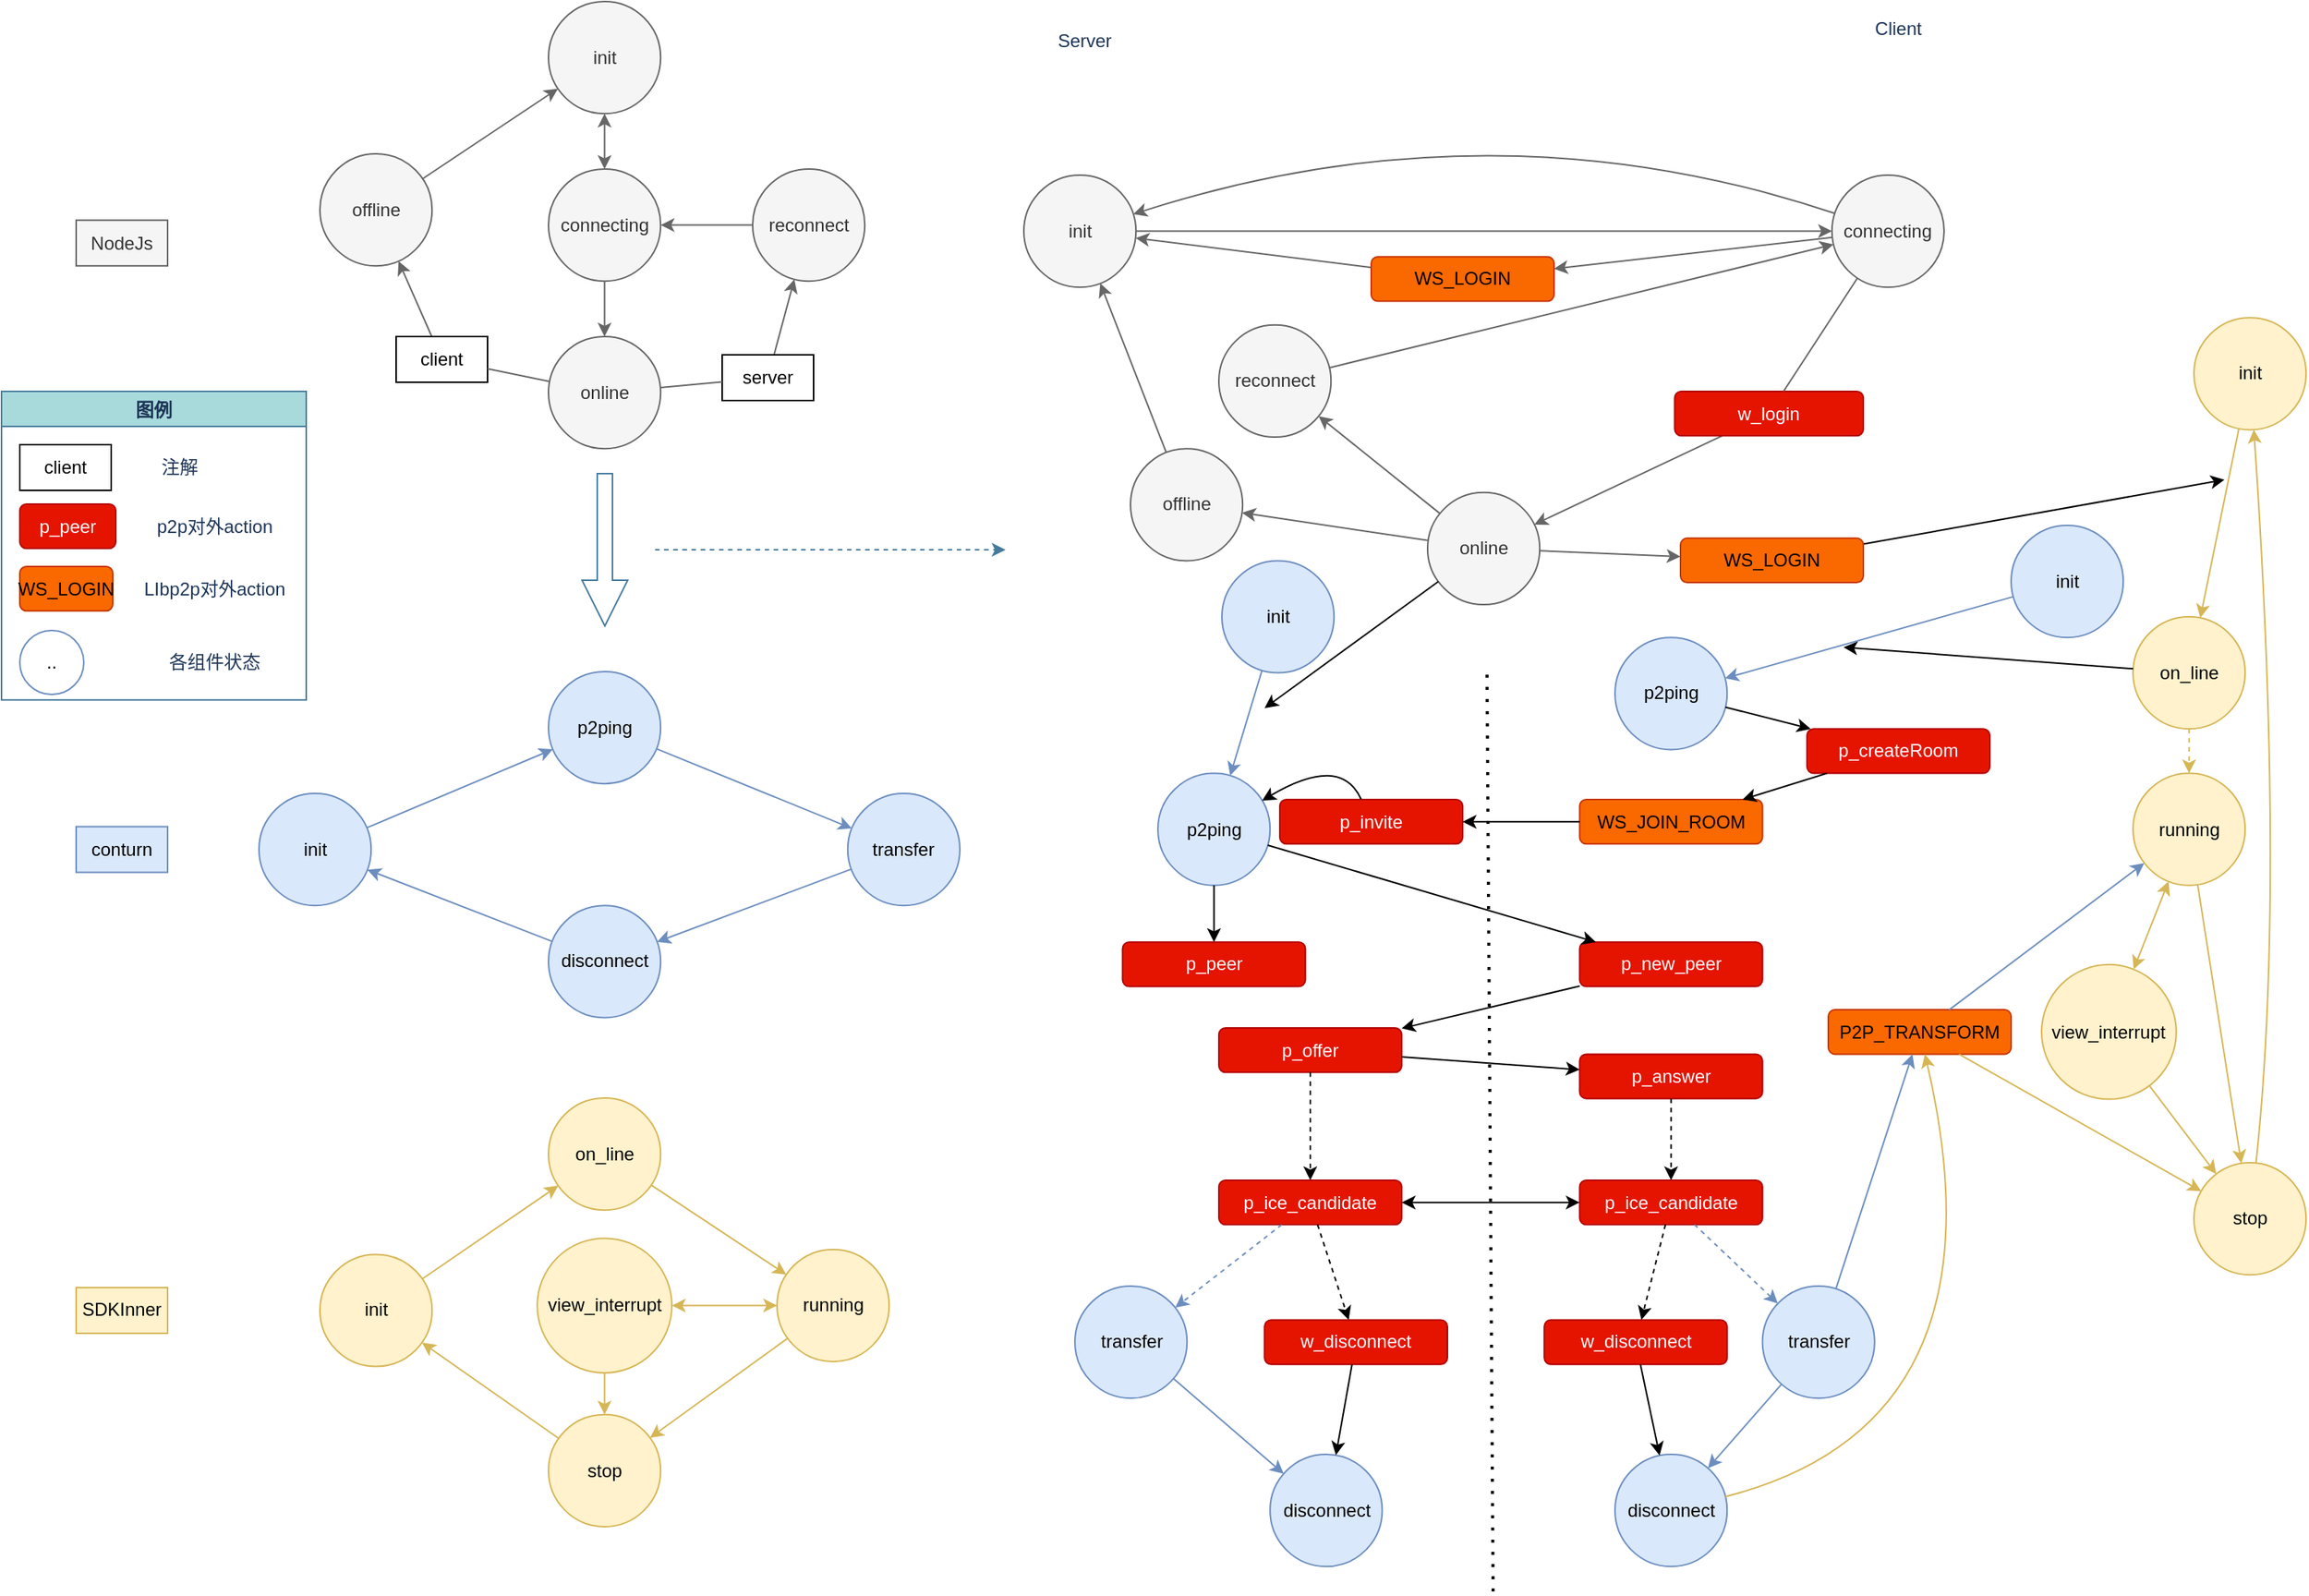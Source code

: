 <mxfile version="15.6.1" type="github">
  <diagram id="WvI7xj2JxLElWfbSfk-D" name="第 1 页">
    <mxGraphModel dx="1231" dy="1144" grid="0" gridSize="10" guides="1" tooltips="1" connect="1" arrows="1" fold="1" page="0" pageScale="1" pageWidth="850" pageHeight="1100" background="#FFFFFF" math="1" shadow="0">
      <root>
        <mxCell id="0" />
        <mxCell id="1" parent="0" />
        <mxCell id="RrEIbxPZKFdUbsYzOAZt-2" value="init" style="ellipse;whiteSpace=wrap;html=1;aspect=fixed;fillColor=#dae8fc;strokeColor=#6c8ebf;" vertex="1" parent="1">
          <mxGeometry x="170" y="170" width="73.6" height="73.6" as="geometry" />
        </mxCell>
        <mxCell id="RrEIbxPZKFdUbsYzOAZt-3" value="p2ping" style="ellipse;whiteSpace=wrap;html=1;aspect=fixed;fillColor=#dae8fc;strokeColor=#6c8ebf;" vertex="1" parent="1">
          <mxGeometry x="360.0" y="90" width="73.6" height="73.6" as="geometry" />
        </mxCell>
        <mxCell id="RrEIbxPZKFdUbsYzOAZt-4" value="transfer" style="ellipse;whiteSpace=wrap;html=1;aspect=fixed;fillColor=#dae8fc;strokeColor=#6c8ebf;" vertex="1" parent="1">
          <mxGeometry x="556.4" y="170" width="73.6" height="73.6" as="geometry" />
        </mxCell>
        <mxCell id="RrEIbxPZKFdUbsYzOAZt-5" value="disconnect" style="ellipse;whiteSpace=wrap;html=1;aspect=fixed;fillColor=#dae8fc;strokeColor=#6c8ebf;" vertex="1" parent="1">
          <mxGeometry x="360" y="243.6" width="73.6" height="73.6" as="geometry" />
        </mxCell>
        <mxCell id="RrEIbxPZKFdUbsYzOAZt-15" value="" style="curved=1;endArrow=classic;html=1;rounded=0;strokeColor=#6c8ebf;fontColor=#1D3557;labelBackgroundColor=#F1FAEE;fillColor=#dae8fc;" edge="1" parent="1" source="RrEIbxPZKFdUbsYzOAZt-3" target="RrEIbxPZKFdUbsYzOAZt-4">
          <mxGeometry width="50" height="50" relative="1" as="geometry">
            <mxPoint x="453.2" y="346.8" as="sourcePoint" />
            <mxPoint x="603.2" y="253.6" as="targetPoint" />
            <Array as="points" />
          </mxGeometry>
        </mxCell>
        <mxCell id="RrEIbxPZKFdUbsYzOAZt-16" value="" style="curved=1;endArrow=classic;html=1;rounded=0;strokeColor=#6c8ebf;fontColor=#1D3557;labelBackgroundColor=#F1FAEE;fillColor=#dae8fc;" edge="1" parent="1" source="RrEIbxPZKFdUbsYzOAZt-2" target="RrEIbxPZKFdUbsYzOAZt-3">
          <mxGeometry width="50" height="50" relative="1" as="geometry">
            <mxPoint x="463.2" y="356.8" as="sourcePoint" />
            <mxPoint x="613.2" y="263.6" as="targetPoint" />
            <Array as="points" />
          </mxGeometry>
        </mxCell>
        <mxCell id="RrEIbxPZKFdUbsYzOAZt-17" value="" style="curved=1;endArrow=classic;html=1;rounded=0;strokeColor=#6c8ebf;fontColor=#1D3557;labelBackgroundColor=#F1FAEE;fillColor=#dae8fc;" edge="1" parent="1" source="RrEIbxPZKFdUbsYzOAZt-5" target="RrEIbxPZKFdUbsYzOAZt-2">
          <mxGeometry width="50" height="50" relative="1" as="geometry">
            <mxPoint x="473.2" y="366.8" as="sourcePoint" />
            <mxPoint x="623.2" y="273.6" as="targetPoint" />
            <Array as="points" />
          </mxGeometry>
        </mxCell>
        <mxCell id="RrEIbxPZKFdUbsYzOAZt-18" value="" style="curved=1;endArrow=classic;html=1;rounded=0;strokeColor=#6c8ebf;fontColor=#1D3557;labelBackgroundColor=#F1FAEE;fillColor=#dae8fc;" edge="1" parent="1" source="RrEIbxPZKFdUbsYzOAZt-4" target="RrEIbxPZKFdUbsYzOAZt-5">
          <mxGeometry width="50" height="50" relative="1" as="geometry">
            <mxPoint x="483.2" y="376.8" as="sourcePoint" />
            <mxPoint x="633.2" y="283.6" as="targetPoint" />
            <Array as="points" />
          </mxGeometry>
        </mxCell>
        <mxCell id="RrEIbxPZKFdUbsYzOAZt-19" value="conturn" style="text;html=1;strokeColor=#6c8ebf;fillColor=#dae8fc;align=center;verticalAlign=middle;whiteSpace=wrap;rounded=0;" vertex="1" parent="1">
          <mxGeometry x="50" y="191.8" width="60" height="30" as="geometry" />
        </mxCell>
        <mxCell id="RrEIbxPZKFdUbsYzOAZt-20" value="init" style="ellipse;whiteSpace=wrap;html=1;aspect=fixed;fillColor=#f5f5f5;strokeColor=#666666;fontColor=#333333;" vertex="1" parent="1">
          <mxGeometry x="360" y="-350" width="73.6" height="73.6" as="geometry" />
        </mxCell>
        <mxCell id="RrEIbxPZKFdUbsYzOAZt-21" value="connecting" style="ellipse;whiteSpace=wrap;html=1;aspect=fixed;fillColor=#f5f5f5;strokeColor=#666666;fontColor=#333333;" vertex="1" parent="1">
          <mxGeometry x="360.0" y="-240.0" width="73.6" height="73.6" as="geometry" />
        </mxCell>
        <mxCell id="RrEIbxPZKFdUbsYzOAZt-22" value="online" style="ellipse;whiteSpace=wrap;html=1;aspect=fixed;fillColor=#f5f5f5;strokeColor=#666666;fontColor=#333333;" vertex="1" parent="1">
          <mxGeometry x="360" y="-130" width="73.6" height="73.6" as="geometry" />
        </mxCell>
        <mxCell id="RrEIbxPZKFdUbsYzOAZt-23" value="offline" style="ellipse;whiteSpace=wrap;html=1;aspect=fixed;fillColor=#f5f5f5;strokeColor=#666666;fontColor=#333333;" vertex="1" parent="1">
          <mxGeometry x="210" y="-250.0" width="73.6" height="73.6" as="geometry" />
        </mxCell>
        <mxCell id="RrEIbxPZKFdUbsYzOAZt-24" value="" style="curved=1;endArrow=classic;html=1;rounded=0;strokeColor=#666666;fontColor=#1D3557;labelBackgroundColor=#F1FAEE;fillColor=#f5f5f5;" edge="1" parent="1" source="RrEIbxPZKFdUbsYzOAZt-21" target="RrEIbxPZKFdUbsYzOAZt-22">
          <mxGeometry width="50" height="50" relative="1" as="geometry">
            <mxPoint x="443.2" y="-13.2" as="sourcePoint" />
            <mxPoint x="593.2" y="-106.4" as="targetPoint" />
            <Array as="points" />
          </mxGeometry>
        </mxCell>
        <mxCell id="RrEIbxPZKFdUbsYzOAZt-25" value="" style="curved=1;endArrow=classic;html=1;rounded=0;strokeColor=#666666;fontColor=#1D3557;labelBackgroundColor=#F1FAEE;fillColor=#f5f5f5;startArrow=classic;startFill=1;" edge="1" parent="1" source="RrEIbxPZKFdUbsYzOAZt-20" target="RrEIbxPZKFdUbsYzOAZt-21">
          <mxGeometry width="50" height="50" relative="1" as="geometry">
            <mxPoint x="453.2" y="-3.2" as="sourcePoint" />
            <mxPoint x="603.2" y="-96.4" as="targetPoint" />
            <Array as="points" />
          </mxGeometry>
        </mxCell>
        <mxCell id="RrEIbxPZKFdUbsYzOAZt-26" value="" style="curved=1;endArrow=classic;html=1;rounded=0;strokeColor=#666666;fontColor=#1D3557;labelBackgroundColor=#F1FAEE;fillColor=#f5f5f5;" edge="1" parent="1" source="RrEIbxPZKFdUbsYzOAZt-23" target="RrEIbxPZKFdUbsYzOAZt-20">
          <mxGeometry width="50" height="50" relative="1" as="geometry">
            <mxPoint x="463.2" y="6.8" as="sourcePoint" />
            <mxPoint x="613.2" y="-86.4" as="targetPoint" />
            <Array as="points" />
          </mxGeometry>
        </mxCell>
        <mxCell id="RrEIbxPZKFdUbsYzOAZt-27" value="" style="curved=1;endArrow=classic;html=1;rounded=0;startArrow=none;strokeColor=#666666;fontColor=#1D3557;labelBackgroundColor=#F1FAEE;fillColor=#f5f5f5;" edge="1" parent="1" source="RrEIbxPZKFdUbsYzOAZt-38" target="RrEIbxPZKFdUbsYzOAZt-23">
          <mxGeometry width="50" height="50" relative="1" as="geometry">
            <mxPoint x="473.2" y="16.8" as="sourcePoint" />
            <mxPoint x="623.2" y="-76.4" as="targetPoint" />
            <Array as="points" />
          </mxGeometry>
        </mxCell>
        <mxCell id="RrEIbxPZKFdUbsYzOAZt-28" value="NodeJs" style="text;html=1;strokeColor=#666666;fillColor=#f5f5f5;align=center;verticalAlign=middle;whiteSpace=wrap;rounded=0;fontColor=#333333;" vertex="1" parent="1">
          <mxGeometry x="50" y="-206.4" width="60" height="30" as="geometry" />
        </mxCell>
        <mxCell id="RrEIbxPZKFdUbsYzOAZt-30" value="reconnect" style="ellipse;whiteSpace=wrap;html=1;aspect=fixed;fillColor=#f5f5f5;strokeColor=#666666;fontColor=#333333;" vertex="1" parent="1">
          <mxGeometry x="494.0" y="-240" width="73.6" height="73.6" as="geometry" />
        </mxCell>
        <mxCell id="RrEIbxPZKFdUbsYzOAZt-31" value="" style="curved=1;endArrow=classic;html=1;rounded=0;startArrow=none;strokeColor=#666666;fontColor=#1D3557;labelBackgroundColor=#F1FAEE;fillColor=#f5f5f5;" edge="1" parent="1" target="RrEIbxPZKFdUbsYzOAZt-30" source="RrEIbxPZKFdUbsYzOAZt-36">
          <mxGeometry width="50" height="50" relative="1" as="geometry">
            <mxPoint x="540.002" y="-352.797" as="sourcePoint" />
            <mxPoint x="702.95" y="-240.43" as="targetPoint" />
            <Array as="points" />
          </mxGeometry>
        </mxCell>
        <mxCell id="RrEIbxPZKFdUbsYzOAZt-32" value="" style="curved=1;endArrow=classic;html=1;rounded=0;strokeColor=#666666;fontColor=#1D3557;labelBackgroundColor=#F1FAEE;fillColor=#f5f5f5;" edge="1" parent="1" source="RrEIbxPZKFdUbsYzOAZt-30" target="RrEIbxPZKFdUbsYzOAZt-21">
          <mxGeometry width="50" height="50" relative="1" as="geometry">
            <mxPoint x="582.95" y="-117.23" as="sourcePoint" />
            <mxPoint x="540.407" y="-227.072" as="targetPoint" />
            <Array as="points" />
          </mxGeometry>
        </mxCell>
        <mxCell id="RrEIbxPZKFdUbsYzOAZt-36" value="server" style="text;html=1;align=center;verticalAlign=middle;whiteSpace=wrap;rounded=0;strokeColor=default;" vertex="1" parent="1">
          <mxGeometry x="474" y="-118" width="60" height="30" as="geometry" />
        </mxCell>
        <mxCell id="RrEIbxPZKFdUbsYzOAZt-37" value="" style="curved=1;endArrow=none;html=1;rounded=0;strokeColor=#666666;fontColor=#1D3557;labelBackgroundColor=#F1FAEE;fillColor=#f5f5f5;" edge="1" parent="1" source="RrEIbxPZKFdUbsYzOAZt-22" target="RrEIbxPZKFdUbsYzOAZt-36">
          <mxGeometry width="50" height="50" relative="1" as="geometry">
            <mxPoint x="573.894" y="-188.804" as="sourcePoint" />
            <mxPoint x="555.867" y="-257.535" as="targetPoint" />
            <Array as="points" />
          </mxGeometry>
        </mxCell>
        <mxCell id="RrEIbxPZKFdUbsYzOAZt-38" value="client" style="text;html=1;align=center;verticalAlign=middle;whiteSpace=wrap;rounded=0;strokeColor=default;" vertex="1" parent="1">
          <mxGeometry x="260" y="-130" width="60" height="30" as="geometry" />
        </mxCell>
        <mxCell id="RrEIbxPZKFdUbsYzOAZt-39" value="" style="curved=1;endArrow=none;html=1;rounded=0;strokeColor=#666666;fontColor=#1D3557;labelBackgroundColor=#F1FAEE;fillColor=#f5f5f5;" edge="1" parent="1" source="RrEIbxPZKFdUbsYzOAZt-22" target="RrEIbxPZKFdUbsYzOAZt-38">
          <mxGeometry width="50" height="50" relative="1" as="geometry">
            <mxPoint x="548.977" y="-139.67" as="sourcePoint" />
            <mxPoint x="430.657" y="-93.042" as="targetPoint" />
            <Array as="points" />
          </mxGeometry>
        </mxCell>
        <mxCell id="RrEIbxPZKFdUbsYzOAZt-41" value="" style="shape=arrow;endArrow=classic;html=1;rounded=0;strokeColor=#457B9D;fontColor=#1D3557;labelBackgroundColor=#F1FAEE;" edge="1" parent="1">
          <mxGeometry width="50" height="50" relative="1" as="geometry">
            <mxPoint x="397" y="-40" as="sourcePoint" />
            <mxPoint x="397" y="60" as="targetPoint" />
          </mxGeometry>
        </mxCell>
        <mxCell id="RrEIbxPZKFdUbsYzOAZt-44" value="" style="curved=1;endArrow=classic;html=1;rounded=0;dashed=1;strokeColor=#457B9D;fontColor=#1D3557;labelBackgroundColor=#F1FAEE;" edge="1" parent="1">
          <mxGeometry width="50" height="50" relative="1" as="geometry">
            <mxPoint x="430" y="10" as="sourcePoint" />
            <mxPoint x="660" y="10" as="targetPoint" />
          </mxGeometry>
        </mxCell>
        <mxCell id="RrEIbxPZKFdUbsYzOAZt-75" value="Server" style="text;html=1;strokeColor=none;fillColor=none;align=center;verticalAlign=middle;whiteSpace=wrap;rounded=0;sketch=0;fontColor=#1D3557;" vertex="1" parent="1">
          <mxGeometry x="682" y="-339" width="60" height="30" as="geometry" />
        </mxCell>
        <mxCell id="RrEIbxPZKFdUbsYzOAZt-76" value="Client" style="text;html=1;strokeColor=none;fillColor=none;align=center;verticalAlign=middle;whiteSpace=wrap;rounded=0;sketch=0;fontColor=#1D3557;" vertex="1" parent="1">
          <mxGeometry x="1216" y="-347" width="60" height="30" as="geometry" />
        </mxCell>
        <mxCell id="RrEIbxPZKFdUbsYzOAZt-95" value="init" style="ellipse;whiteSpace=wrap;html=1;aspect=fixed;fillColor=#f5f5f5;strokeColor=#666666;fontColor=#333333;" vertex="1" parent="1">
          <mxGeometry x="672" y="-236" width="73.6" height="73.6" as="geometry" />
        </mxCell>
        <mxCell id="RrEIbxPZKFdUbsYzOAZt-98" value="connecting" style="ellipse;whiteSpace=wrap;html=1;aspect=fixed;fillColor=#f5f5f5;strokeColor=#666666;fontColor=#333333;" vertex="1" parent="1">
          <mxGeometry x="1202.4" y="-236.0" width="73.6" height="73.6" as="geometry" />
        </mxCell>
        <mxCell id="RrEIbxPZKFdUbsYzOAZt-99" value="" style="curved=1;endArrow=classic;html=1;rounded=0;strokeColor=#666666;fontColor=#1D3557;labelBackgroundColor=#F1FAEE;fillColor=#f5f5f5;" edge="1" parent="1" target="RrEIbxPZKFdUbsYzOAZt-98" source="RrEIbxPZKFdUbsYzOAZt-95">
          <mxGeometry width="50" height="50" relative="1" as="geometry">
            <mxPoint x="894.19" y="-269.0" as="sourcePoint" />
            <mxPoint x="1100.59" y="-89.0" as="targetPoint" />
            <Array as="points" />
          </mxGeometry>
        </mxCell>
        <mxCell id="RrEIbxPZKFdUbsYzOAZt-100" value="" style="curved=1;endArrow=classic;html=1;rounded=0;strokeColor=#666666;fontColor=#1D3557;labelBackgroundColor=#F1FAEE;fillColor=#f5f5f5;" edge="1" parent="1" source="RrEIbxPZKFdUbsYzOAZt-98" target="RrEIbxPZKFdUbsYzOAZt-95">
          <mxGeometry width="50" height="50" relative="1" as="geometry">
            <mxPoint x="755.598" y="-188.787" as="sourcePoint" />
            <mxPoint x="785" y="-281" as="targetPoint" />
            <Array as="points">
              <mxPoint x="980" y="-286" />
            </Array>
          </mxGeometry>
        </mxCell>
        <mxCell id="RrEIbxPZKFdUbsYzOAZt-103" value="online" style="ellipse;whiteSpace=wrap;html=1;aspect=fixed;fillColor=#f5f5f5;strokeColor=#666666;fontColor=#333333;" vertex="1" parent="1">
          <mxGeometry x="937" y="-27.6" width="73.6" height="73.6" as="geometry" />
        </mxCell>
        <mxCell id="RrEIbxPZKFdUbsYzOAZt-122" value="" style="endArrow=none;dashed=1;html=1;dashPattern=1 3;strokeWidth=2;rounded=1;sketch=0;fontColor=#1D3557;fillColor=#A8DADC;curved=0;" edge="1" parent="1">
          <mxGeometry width="50" height="50" relative="1" as="geometry">
            <mxPoint x="980" y="694" as="sourcePoint" />
            <mxPoint x="976" y="91" as="targetPoint" />
          </mxGeometry>
        </mxCell>
        <mxCell id="RrEIbxPZKFdUbsYzOAZt-132" value="SDKInner" style="text;html=1;strokeColor=#d6b656;fillColor=#fff2cc;align=center;verticalAlign=middle;whiteSpace=wrap;rounded=0;" vertex="1" parent="1">
          <mxGeometry x="50" y="494.49" width="60" height="30" as="geometry" />
        </mxCell>
        <mxCell id="RrEIbxPZKFdUbsYzOAZt-124" value="init" style="ellipse;whiteSpace=wrap;html=1;aspect=fixed;fillColor=#fff2cc;strokeColor=#d6b656;" vertex="1" parent="1">
          <mxGeometry x="210" y="472.69" width="73.6" height="73.6" as="geometry" />
        </mxCell>
        <mxCell id="RrEIbxPZKFdUbsYzOAZt-125" value="on_line" style="ellipse;whiteSpace=wrap;html=1;aspect=fixed;fillColor=#fff2cc;strokeColor=#d6b656;" vertex="1" parent="1">
          <mxGeometry x="360.0" y="370" width="73.6" height="73.6" as="geometry" />
        </mxCell>
        <mxCell id="RrEIbxPZKFdUbsYzOAZt-126" value="running" style="ellipse;whiteSpace=wrap;html=1;aspect=fixed;fillColor=#fff2cc;strokeColor=#d6b656;" vertex="1" parent="1">
          <mxGeometry x="510" y="469.49" width="73.6" height="73.6" as="geometry" />
        </mxCell>
        <mxCell id="RrEIbxPZKFdUbsYzOAZt-127" value="stop" style="ellipse;whiteSpace=wrap;html=1;aspect=fixed;fillColor=#fff2cc;strokeColor=#d6b656;" vertex="1" parent="1">
          <mxGeometry x="360" y="577.87" width="73.6" height="73.6" as="geometry" />
        </mxCell>
        <mxCell id="RrEIbxPZKFdUbsYzOAZt-128" value="" style="curved=1;endArrow=classic;html=1;rounded=0;strokeColor=#d6b656;fontColor=#1D3557;labelBackgroundColor=#F1FAEE;fillColor=#fff2cc;" edge="1" parent="1" source="RrEIbxPZKFdUbsYzOAZt-125" target="RrEIbxPZKFdUbsYzOAZt-126">
          <mxGeometry x="170" y="370" width="50" height="50" as="geometry">
            <mxPoint x="453.2" y="649.49" as="sourcePoint" />
            <mxPoint x="603.2" y="556.29" as="targetPoint" />
            <Array as="points" />
          </mxGeometry>
        </mxCell>
        <mxCell id="RrEIbxPZKFdUbsYzOAZt-129" value="" style="curved=1;endArrow=classic;html=1;rounded=0;strokeColor=#d6b656;fontColor=#1D3557;labelBackgroundColor=#F1FAEE;fillColor=#fff2cc;" edge="1" parent="1" source="RrEIbxPZKFdUbsYzOAZt-124" target="RrEIbxPZKFdUbsYzOAZt-125">
          <mxGeometry x="170" y="370" width="50" height="50" as="geometry">
            <mxPoint x="463.2" y="659.49" as="sourcePoint" />
            <mxPoint x="613.2" y="566.29" as="targetPoint" />
            <Array as="points" />
          </mxGeometry>
        </mxCell>
        <mxCell id="RrEIbxPZKFdUbsYzOAZt-130" value="" style="curved=1;endArrow=classic;html=1;rounded=0;strokeColor=#d6b656;fontColor=#1D3557;labelBackgroundColor=#F1FAEE;fillColor=#fff2cc;" edge="1" parent="1" source="RrEIbxPZKFdUbsYzOAZt-127" target="RrEIbxPZKFdUbsYzOAZt-124">
          <mxGeometry x="170" y="370" width="50" height="50" as="geometry">
            <mxPoint x="473.2" y="669.49" as="sourcePoint" />
            <mxPoint x="623.2" y="576.29" as="targetPoint" />
            <Array as="points" />
          </mxGeometry>
        </mxCell>
        <mxCell id="RrEIbxPZKFdUbsYzOAZt-131" value="" style="curved=1;endArrow=classic;html=1;rounded=0;strokeColor=#d6b656;fontColor=#1D3557;labelBackgroundColor=#F1FAEE;fillColor=#fff2cc;" edge="1" parent="1" source="RrEIbxPZKFdUbsYzOAZt-126" target="RrEIbxPZKFdUbsYzOAZt-127">
          <mxGeometry x="170" y="370" width="50" height="50" as="geometry">
            <mxPoint x="483.2" y="679.49" as="sourcePoint" />
            <mxPoint x="633.2" y="586.29" as="targetPoint" />
            <Array as="points" />
          </mxGeometry>
        </mxCell>
        <mxCell id="RrEIbxPZKFdUbsYzOAZt-133" value="view_interrupt" style="ellipse;whiteSpace=wrap;html=1;aspect=fixed;fillColor=#fff2cc;strokeColor=#d6b656;" vertex="1" parent="1">
          <mxGeometry x="352.61" y="462.1" width="88.38" height="88.38" as="geometry" />
        </mxCell>
        <mxCell id="RrEIbxPZKFdUbsYzOAZt-134" value="" style="curved=1;endArrow=classic;html=1;rounded=0;strokeColor=#d6b656;fontColor=#1D3557;labelBackgroundColor=#F1FAEE;fillColor=#fff2cc;" edge="1" parent="1" source="RrEIbxPZKFdUbsYzOAZt-133" target="RrEIbxPZKFdUbsYzOAZt-127">
          <mxGeometry x="170" y="370" width="50" height="50" as="geometry">
            <mxPoint x="474.4" y="578.39" as="sourcePoint" />
            <mxPoint x="234.416" y="444.011" as="targetPoint" />
            <Array as="points" />
          </mxGeometry>
        </mxCell>
        <mxCell id="RrEIbxPZKFdUbsYzOAZt-135" value="" style="curved=1;endArrow=classic;html=1;rounded=0;strokeColor=#d6b656;fontColor=#1D3557;labelBackgroundColor=#F1FAEE;fillColor=#fff2cc;startArrow=classic;startFill=1;" edge="1" parent="1" target="RrEIbxPZKFdUbsYzOAZt-133" source="RrEIbxPZKFdUbsYzOAZt-126">
          <mxGeometry x="170" y="370" width="50" height="50" as="geometry">
            <mxPoint x="567.596" y="443.604" as="sourcePoint" />
            <mxPoint x="634.4" y="495.19" as="targetPoint" />
            <Array as="points" />
          </mxGeometry>
        </mxCell>
        <mxCell id="RrEIbxPZKFdUbsYzOAZt-137" value="WS_LOGIN" style="rounded=1;whiteSpace=wrap;html=1;sketch=0;strokeColor=#C73500;fillColor=#fa6800;fontColor=#000000;" vertex="1" parent="1">
          <mxGeometry x="900" y="-182.395" width="120" height="29.157" as="geometry" />
        </mxCell>
        <mxCell id="RrEIbxPZKFdUbsYzOAZt-140" value="" style="curved=1;endArrow=classic;html=1;rounded=0;strokeColor=#666666;fontColor=#1D3557;labelBackgroundColor=#F1FAEE;fillColor=#f5f5f5;startArrow=none;" edge="1" parent="1" source="RrEIbxPZKFdUbsYzOAZt-80" target="RrEIbxPZKFdUbsYzOAZt-103">
          <mxGeometry width="50" height="50" relative="1" as="geometry">
            <mxPoint x="762.6" y="-140.8" as="sourcePoint" />
            <mxPoint x="1219.4" y="-140.8" as="targetPoint" />
            <Array as="points" />
          </mxGeometry>
        </mxCell>
        <mxCell id="RrEIbxPZKFdUbsYzOAZt-80" value="w_login" style="rounded=1;whiteSpace=wrap;html=1;sketch=0;strokeColor=#B20000;fillColor=#e51400;fontColor=#ffffff;" vertex="1" parent="1">
          <mxGeometry x="1099.2" y="-94" width="123.8" height="29.16" as="geometry" />
        </mxCell>
        <mxCell id="RrEIbxPZKFdUbsYzOAZt-141" value="" style="curved=1;endArrow=none;html=1;rounded=0;strokeColor=#666666;fontColor=#1D3557;labelBackgroundColor=#F1FAEE;fillColor=#f5f5f5;" edge="1" parent="1" source="RrEIbxPZKFdUbsYzOAZt-98" target="RrEIbxPZKFdUbsYzOAZt-80">
          <mxGeometry width="50" height="50" relative="1" as="geometry">
            <mxPoint x="1207.668" y="-180.226" as="sourcePoint" />
            <mxPoint x="1007.745" y="-59.731" as="targetPoint" />
            <Array as="points" />
          </mxGeometry>
        </mxCell>
        <mxCell id="RrEIbxPZKFdUbsYzOAZt-142" value="" style="curved=1;endArrow=classic;html=1;rounded=0;strokeColor=#666666;fontColor=#1D3557;labelBackgroundColor=#F1FAEE;fillColor=#f5f5f5;" edge="1" parent="1" source="RrEIbxPZKFdUbsYzOAZt-98" target="RrEIbxPZKFdUbsYzOAZt-137">
          <mxGeometry width="50" height="50" relative="1" as="geometry">
            <mxPoint x="755.6" y="-189.2" as="sourcePoint" />
            <mxPoint x="1212.4" y="-189.2" as="targetPoint" />
          </mxGeometry>
        </mxCell>
        <mxCell id="RrEIbxPZKFdUbsYzOAZt-149" style="edgeStyle=none;rounded=1;sketch=0;orthogonalLoop=1;jettySize=auto;html=1;fontColor=#1D3557;startArrow=none;startFill=0;strokeColor=#000000;fillColor=#A8DADC;" edge="1" parent="1" source="RrEIbxPZKFdUbsYzOAZt-143">
          <mxGeometry relative="1" as="geometry">
            <mxPoint x="1460" y="-36" as="targetPoint" />
          </mxGeometry>
        </mxCell>
        <mxCell id="RrEIbxPZKFdUbsYzOAZt-143" value="WS_LOGIN" style="rounded=1;whiteSpace=wrap;html=1;sketch=0;strokeColor=#C73500;fillColor=#fa6800;fontColor=#000000;" vertex="1" parent="1">
          <mxGeometry x="1103" y="2.405" width="120" height="29.157" as="geometry" />
        </mxCell>
        <mxCell id="RrEIbxPZKFdUbsYzOAZt-144" value="" style="curved=1;endArrow=classic;html=1;rounded=0;strokeColor=#666666;fontColor=#1D3557;labelBackgroundColor=#F1FAEE;fillColor=#f5f5f5;" edge="1" parent="1" target="RrEIbxPZKFdUbsYzOAZt-143" source="RrEIbxPZKFdUbsYzOAZt-103">
          <mxGeometry width="50" height="50" relative="1" as="geometry">
            <mxPoint x="1577.395" y="-142.3" as="sourcePoint" />
            <mxPoint x="1586.4" y="-140.8" as="targetPoint" />
            <Array as="points" />
          </mxGeometry>
        </mxCell>
        <mxCell id="RrEIbxPZKFdUbsYzOAZt-146" value="init" style="ellipse;whiteSpace=wrap;html=1;aspect=fixed;fillColor=#fff2cc;strokeColor=#d6b656;" vertex="1" parent="1">
          <mxGeometry x="1440" y="-142.4" width="73.6" height="73.6" as="geometry" />
        </mxCell>
        <mxCell id="RrEIbxPZKFdUbsYzOAZt-147" value="on_line" style="ellipse;whiteSpace=wrap;html=1;aspect=fixed;fillColor=#fff2cc;strokeColor=#d6b656;" vertex="1" parent="1">
          <mxGeometry x="1400" y="54.0" width="73.6" height="73.6" as="geometry" />
        </mxCell>
        <mxCell id="RrEIbxPZKFdUbsYzOAZt-148" value="" style="curved=1;endArrow=classic;html=1;rounded=0;strokeColor=#d6b656;fontColor=#1D3557;labelBackgroundColor=#F1FAEE;fillColor=#fff2cc;" edge="1" parent="1" source="RrEIbxPZKFdUbsYzOAZt-146" target="RrEIbxPZKFdUbsYzOAZt-147">
          <mxGeometry x="1190" y="124.0" width="50" height="50" as="geometry">
            <mxPoint x="1483.2" y="413.49" as="sourcePoint" />
            <mxPoint x="1633.2" y="320.29" as="targetPoint" />
            <Array as="points" />
          </mxGeometry>
        </mxCell>
        <mxCell id="RrEIbxPZKFdUbsYzOAZt-150" value="init" style="ellipse;whiteSpace=wrap;html=1;aspect=fixed;fillColor=#dae8fc;strokeColor=#6c8ebf;" vertex="1" parent="1">
          <mxGeometry x="1320" y="-6" width="73.6" height="73.6" as="geometry" />
        </mxCell>
        <mxCell id="RrEIbxPZKFdUbsYzOAZt-151" value="p2ping" style="ellipse;whiteSpace=wrap;html=1;aspect=fixed;fillColor=#dae8fc;strokeColor=#6c8ebf;" vertex="1" parent="1">
          <mxGeometry x="1060" y="67.6" width="73.6" height="73.6" as="geometry" />
        </mxCell>
        <mxCell id="RrEIbxPZKFdUbsYzOAZt-152" value="" style="curved=1;endArrow=classic;html=1;rounded=0;strokeColor=#6c8ebf;fontColor=#1D3557;labelBackgroundColor=#F1FAEE;fillColor=#dae8fc;" edge="1" parent="1" source="RrEIbxPZKFdUbsYzOAZt-150" target="RrEIbxPZKFdUbsYzOAZt-151">
          <mxGeometry width="50" height="50" relative="1" as="geometry">
            <mxPoint x="1693.2" y="320.8" as="sourcePoint" />
            <mxPoint x="1843.2" y="227.6" as="targetPoint" />
            <Array as="points" />
          </mxGeometry>
        </mxCell>
        <mxCell id="RrEIbxPZKFdUbsYzOAZt-153" style="edgeStyle=none;rounded=1;sketch=0;orthogonalLoop=1;jettySize=auto;html=1;fontColor=#1D3557;startArrow=none;startFill=0;strokeColor=#000000;fillColor=#A8DADC;" edge="1" parent="1" source="RrEIbxPZKFdUbsYzOAZt-147">
          <mxGeometry relative="1" as="geometry">
            <mxPoint x="1232.014" y="12.405" as="sourcePoint" />
            <mxPoint x="1210" y="74" as="targetPoint" />
          </mxGeometry>
        </mxCell>
        <mxCell id="RrEIbxPZKFdUbsYzOAZt-154" value="WS_JOIN_ROOM" style="rounded=1;whiteSpace=wrap;html=1;sketch=0;strokeColor=#C73500;fillColor=#fa6800;fontColor=#000000;" vertex="1" parent="1">
          <mxGeometry x="1036.8" y="174.005" width="120" height="29.157" as="geometry" />
        </mxCell>
        <mxCell id="RrEIbxPZKFdUbsYzOAZt-155" style="edgeStyle=none;rounded=1;sketch=0;orthogonalLoop=1;jettySize=auto;html=1;fontColor=#1D3557;startArrow=none;startFill=0;strokeColor=#000000;fillColor=#A8DADC;" edge="1" parent="1" source="RrEIbxPZKFdUbsYzOAZt-151" target="RrEIbxPZKFdUbsYzOAZt-156">
          <mxGeometry relative="1" as="geometry">
            <mxPoint x="1450.064" y="98.627" as="sourcePoint" />
            <mxPoint x="1220" y="84" as="targetPoint" />
          </mxGeometry>
        </mxCell>
        <mxCell id="RrEIbxPZKFdUbsYzOAZt-156" value="p_createRoom" style="rounded=1;whiteSpace=wrap;html=1;sketch=0;strokeColor=#B20000;fillColor=#e51400;fontColor=#ffffff;" vertex="1" parent="1">
          <mxGeometry x="1186" y="127.6" width="120" height="29.157" as="geometry" />
        </mxCell>
        <mxCell id="RrEIbxPZKFdUbsYzOAZt-157" style="edgeStyle=none;rounded=1;sketch=0;orthogonalLoop=1;jettySize=auto;html=1;fontColor=#1D3557;startArrow=none;startFill=0;strokeColor=#000000;fillColor=#A8DADC;" edge="1" parent="1" source="RrEIbxPZKFdUbsYzOAZt-156" target="RrEIbxPZKFdUbsYzOAZt-154">
          <mxGeometry relative="1" as="geometry">
            <mxPoint x="1142.501" y="123.325" as="sourcePoint" />
            <mxPoint x="1198.425" y="137.6" as="targetPoint" />
          </mxGeometry>
        </mxCell>
        <mxCell id="RrEIbxPZKFdUbsYzOAZt-158" value="p_invite" style="rounded=1;whiteSpace=wrap;html=1;sketch=0;strokeColor=#B20000;fillColor=#e51400;fontColor=#ffffff;" vertex="1" parent="1">
          <mxGeometry x="840" y="174" width="120" height="29.157" as="geometry" />
        </mxCell>
        <mxCell id="RrEIbxPZKFdUbsYzOAZt-159" value="init" style="ellipse;whiteSpace=wrap;html=1;aspect=fixed;fillColor=#dae8fc;strokeColor=#6c8ebf;" vertex="1" parent="1">
          <mxGeometry x="802" y="17.2" width="73.6" height="73.6" as="geometry" />
        </mxCell>
        <mxCell id="RrEIbxPZKFdUbsYzOAZt-160" value="p2ping" style="ellipse;whiteSpace=wrap;html=1;aspect=fixed;fillColor=#dae8fc;strokeColor=#6c8ebf;" vertex="1" parent="1">
          <mxGeometry x="760" y="156.76" width="73.6" height="73.6" as="geometry" />
        </mxCell>
        <mxCell id="RrEIbxPZKFdUbsYzOAZt-161" value="" style="curved=1;endArrow=classic;html=1;rounded=0;strokeColor=#6c8ebf;fontColor=#1D3557;labelBackgroundColor=#F1FAEE;fillColor=#dae8fc;" edge="1" parent="1" source="RrEIbxPZKFdUbsYzOAZt-159" target="RrEIbxPZKFdUbsYzOAZt-160">
          <mxGeometry width="50" height="50" relative="1" as="geometry">
            <mxPoint x="1175.2" y="344.0" as="sourcePoint" />
            <mxPoint x="1325.2" y="250.8" as="targetPoint" />
            <Array as="points" />
          </mxGeometry>
        </mxCell>
        <mxCell id="RrEIbxPZKFdUbsYzOAZt-162" style="edgeStyle=none;sketch=0;orthogonalLoop=1;jettySize=auto;html=1;fontColor=#1D3557;startArrow=none;startFill=0;strokeColor=#000000;fillColor=#A8DADC;curved=1;" edge="1" parent="1" source="RrEIbxPZKFdUbsYzOAZt-158" target="RrEIbxPZKFdUbsYzOAZt-160">
          <mxGeometry relative="1" as="geometry">
            <mxPoint x="1450.064" y="98.627" as="sourcePoint" />
            <mxPoint x="710" y="144" as="targetPoint" />
            <Array as="points">
              <mxPoint x="880" y="144" />
            </Array>
          </mxGeometry>
        </mxCell>
        <mxCell id="RrEIbxPZKFdUbsYzOAZt-163" style="edgeStyle=none;rounded=1;sketch=0;orthogonalLoop=1;jettySize=auto;html=1;fontColor=#1D3557;startArrow=none;startFill=0;strokeColor=#000000;fillColor=#A8DADC;" edge="1" parent="1" source="RrEIbxPZKFdUbsYzOAZt-154" target="RrEIbxPZKFdUbsYzOAZt-158">
          <mxGeometry relative="1" as="geometry">
            <mxPoint x="802.103" y="184" as="sourcePoint" />
            <mxPoint x="720" y="154" as="targetPoint" />
          </mxGeometry>
        </mxCell>
        <mxCell id="RrEIbxPZKFdUbsYzOAZt-164" style="edgeStyle=none;rounded=1;sketch=0;orthogonalLoop=1;jettySize=auto;html=1;fontColor=#1D3557;startArrow=none;startFill=0;strokeColor=#000000;fillColor=#A8DADC;" edge="1" parent="1" source="RrEIbxPZKFdUbsYzOAZt-103">
          <mxGeometry relative="1" as="geometry">
            <mxPoint x="1450.064" y="98.627" as="sourcePoint" />
            <mxPoint x="830" y="114" as="targetPoint" />
          </mxGeometry>
        </mxCell>
        <mxCell id="RrEIbxPZKFdUbsYzOAZt-165" value="p_peer" style="rounded=1;whiteSpace=wrap;html=1;sketch=0;strokeColor=#B20000;fillColor=#e51400;fontColor=#ffffff;" vertex="1" parent="1">
          <mxGeometry x="736.8" y="267.6" width="120" height="29.157" as="geometry" />
        </mxCell>
        <mxCell id="RrEIbxPZKFdUbsYzOAZt-166" style="edgeStyle=none;rounded=1;sketch=0;orthogonalLoop=1;jettySize=auto;html=1;fontColor=#1D3557;startArrow=none;startFill=0;strokeColor=#000000;fillColor=#A8DADC;" edge="1" parent="1" source="RrEIbxPZKFdUbsYzOAZt-160" target="RrEIbxPZKFdUbsYzOAZt-165">
          <mxGeometry relative="1" as="geometry">
            <mxPoint x="1046.8" y="198.582" as="sourcePoint" />
            <mxPoint x="902" y="198.579" as="targetPoint" />
          </mxGeometry>
        </mxCell>
        <mxCell id="RrEIbxPZKFdUbsYzOAZt-167" value="p_new_peer" style="rounded=1;whiteSpace=wrap;html=1;sketch=0;strokeColor=#B20000;fillColor=#e51400;fontColor=#ffffff;" vertex="1" parent="1">
          <mxGeometry x="1036.8" y="267.605" width="120" height="29.157" as="geometry" />
        </mxCell>
        <mxCell id="RrEIbxPZKFdUbsYzOAZt-168" style="edgeStyle=none;rounded=1;sketch=0;orthogonalLoop=1;jettySize=auto;html=1;fontColor=#1D3557;startArrow=none;startFill=0;strokeColor=#000000;fillColor=#A8DADC;" edge="1" parent="1" source="RrEIbxPZKFdUbsYzOAZt-160" target="RrEIbxPZKFdUbsYzOAZt-167">
          <mxGeometry relative="1" as="geometry">
            <mxPoint x="1046.8" y="198.582" as="sourcePoint" />
            <mxPoint x="902" y="198.579" as="targetPoint" />
          </mxGeometry>
        </mxCell>
        <mxCell id="RrEIbxPZKFdUbsYzOAZt-169" value="p_offer" style="rounded=1;whiteSpace=wrap;html=1;sketch=0;strokeColor=#B20000;fillColor=#e51400;fontColor=#ffffff;" vertex="1" parent="1">
          <mxGeometry x="800" y="324.005" width="120" height="29.157" as="geometry" />
        </mxCell>
        <mxCell id="RrEIbxPZKFdUbsYzOAZt-170" style="edgeStyle=none;rounded=1;sketch=0;orthogonalLoop=1;jettySize=auto;html=1;fontColor=#1D3557;startArrow=none;startFill=0;strokeColor=#000000;fillColor=#A8DADC;" edge="1" parent="1" source="RrEIbxPZKFdUbsYzOAZt-167" target="RrEIbxPZKFdUbsYzOAZt-169">
          <mxGeometry relative="1" as="geometry">
            <mxPoint x="842.13" y="213.856" as="sourcePoint" />
            <mxPoint x="1057.451" y="277.605" as="targetPoint" />
          </mxGeometry>
        </mxCell>
        <mxCell id="RrEIbxPZKFdUbsYzOAZt-171" value="p_answer" style="rounded=1;whiteSpace=wrap;html=1;sketch=0;strokeColor=#B20000;fillColor=#e51400;fontColor=#ffffff;" vertex="1" parent="1">
          <mxGeometry x="1036.8" y="341.205" width="120" height="29.157" as="geometry" />
        </mxCell>
        <mxCell id="RrEIbxPZKFdUbsYzOAZt-172" style="edgeStyle=none;rounded=1;sketch=0;orthogonalLoop=1;jettySize=auto;html=1;fontColor=#1D3557;startArrow=none;startFill=0;strokeColor=#000000;fillColor=#A8DADC;" edge="1" parent="1" source="RrEIbxPZKFdUbsYzOAZt-169" target="RrEIbxPZKFdUbsYzOAZt-171">
          <mxGeometry relative="1" as="geometry">
            <mxPoint x="1046.8" y="306.474" as="sourcePoint" />
            <mxPoint x="930" y="334.293" as="targetPoint" />
          </mxGeometry>
        </mxCell>
        <mxCell id="RrEIbxPZKFdUbsYzOAZt-173" value="p_ice_candidate" style="rounded=1;whiteSpace=wrap;html=1;sketch=0;strokeColor=#B20000;fillColor=#e51400;fontColor=#ffffff;" vertex="1" parent="1">
          <mxGeometry x="800" y="424" width="120" height="29.157" as="geometry" />
        </mxCell>
        <mxCell id="RrEIbxPZKFdUbsYzOAZt-174" value="p_ice_candidate" style="rounded=1;whiteSpace=wrap;html=1;sketch=0;strokeColor=#B20000;fillColor=#e51400;fontColor=#ffffff;" vertex="1" parent="1">
          <mxGeometry x="1036.8" y="424" width="120" height="29.157" as="geometry" />
        </mxCell>
        <mxCell id="RrEIbxPZKFdUbsYzOAZt-175" style="edgeStyle=none;rounded=1;sketch=0;orthogonalLoop=1;jettySize=auto;html=1;fontColor=#1D3557;startArrow=none;startFill=0;strokeColor=#000000;fillColor=#A8DADC;dashed=1;" edge="1" parent="1" source="RrEIbxPZKFdUbsYzOAZt-169" target="RrEIbxPZKFdUbsYzOAZt-173">
          <mxGeometry relative="1" as="geometry">
            <mxPoint x="930" y="352.941" as="sourcePoint" />
            <mxPoint x="1046.8" y="361.425" as="targetPoint" />
          </mxGeometry>
        </mxCell>
        <mxCell id="RrEIbxPZKFdUbsYzOAZt-176" style="edgeStyle=none;rounded=1;sketch=0;orthogonalLoop=1;jettySize=auto;html=1;fontColor=#1D3557;startArrow=none;startFill=0;strokeColor=#000000;fillColor=#A8DADC;dashed=1;" edge="1" parent="1" source="RrEIbxPZKFdUbsYzOAZt-171" target="RrEIbxPZKFdUbsYzOAZt-174">
          <mxGeometry relative="1" as="geometry">
            <mxPoint x="940" y="362.941" as="sourcePoint" />
            <mxPoint x="1056.8" y="371.425" as="targetPoint" />
          </mxGeometry>
        </mxCell>
        <mxCell id="RrEIbxPZKFdUbsYzOAZt-177" style="edgeStyle=none;rounded=1;sketch=0;orthogonalLoop=1;jettySize=auto;html=1;fontColor=#1D3557;startArrow=classic;startFill=1;strokeColor=#000000;fillColor=#A8DADC;" edge="1" parent="1" source="RrEIbxPZKFdUbsYzOAZt-173" target="RrEIbxPZKFdUbsYzOAZt-174">
          <mxGeometry relative="1" as="geometry">
            <mxPoint x="950" y="372.941" as="sourcePoint" />
            <mxPoint x="1066.8" y="381.425" as="targetPoint" />
          </mxGeometry>
        </mxCell>
        <mxCell id="RrEIbxPZKFdUbsYzOAZt-178" value="transfer" style="ellipse;whiteSpace=wrap;html=1;aspect=fixed;fillColor=#dae8fc;strokeColor=#6c8ebf;" vertex="1" parent="1">
          <mxGeometry x="705.52" y="493.49" width="73.6" height="73.6" as="geometry" />
        </mxCell>
        <mxCell id="RrEIbxPZKFdUbsYzOAZt-179" value="" style="curved=1;endArrow=classic;html=1;rounded=0;strokeColor=#6c8ebf;fontColor=#1D3557;labelBackgroundColor=#F1FAEE;fillColor=#dae8fc;dashed=1;" edge="1" parent="1" target="RrEIbxPZKFdUbsYzOAZt-178" source="RrEIbxPZKFdUbsYzOAZt-173">
          <mxGeometry width="50" height="50" relative="1" as="geometry">
            <mxPoint x="580.004" y="464.165" as="sourcePoint" />
            <mxPoint x="752.32" y="577.09" as="targetPoint" />
            <Array as="points" />
          </mxGeometry>
        </mxCell>
        <mxCell id="RrEIbxPZKFdUbsYzOAZt-180" value="transfer" style="ellipse;whiteSpace=wrap;html=1;aspect=fixed;fillColor=#dae8fc;strokeColor=#6c8ebf;" vertex="1" parent="1">
          <mxGeometry x="1156.8" y="493.49" width="73.6" height="73.6" as="geometry" />
        </mxCell>
        <mxCell id="RrEIbxPZKFdUbsYzOAZt-181" value="" style="curved=1;endArrow=classic;html=1;rounded=0;strokeColor=#6c8ebf;fontColor=#1D3557;labelBackgroundColor=#F1FAEE;fillColor=#dae8fc;dashed=1;" edge="1" parent="1" target="RrEIbxPZKFdUbsYzOAZt-180" source="RrEIbxPZKFdUbsYzOAZt-174">
          <mxGeometry width="50" height="50" relative="1" as="geometry">
            <mxPoint x="1040.004" y="453.155" as="sourcePoint" />
            <mxPoint x="1212.32" y="566.08" as="targetPoint" />
            <Array as="points" />
          </mxGeometry>
        </mxCell>
        <mxCell id="RrEIbxPZKFdUbsYzOAZt-182" value="P2P_TRANSFORM" style="rounded=1;whiteSpace=wrap;html=1;sketch=0;strokeColor=#C73500;fillColor=#fa6800;fontColor=#000000;" vertex="1" parent="1">
          <mxGeometry x="1200" y="312.045" width="120" height="29.157" as="geometry" />
        </mxCell>
        <mxCell id="RrEIbxPZKFdUbsYzOAZt-183" value="" style="curved=1;endArrow=classic;html=1;rounded=0;strokeColor=#6c8ebf;fontColor=#1D3557;labelBackgroundColor=#F1FAEE;fillColor=#dae8fc;" edge="1" parent="1" source="RrEIbxPZKFdUbsYzOAZt-180" target="RrEIbxPZKFdUbsYzOAZt-182">
          <mxGeometry width="50" height="50" relative="1" as="geometry">
            <mxPoint x="308.706" y="253.621" as="sourcePoint" />
            <mxPoint x="181.288" y="301.562" as="targetPoint" />
            <Array as="points" />
          </mxGeometry>
        </mxCell>
        <mxCell id="RrEIbxPZKFdUbsYzOAZt-184" value="running" style="ellipse;whiteSpace=wrap;html=1;aspect=fixed;fillColor=#fff2cc;strokeColor=#d6b656;" vertex="1" parent="1">
          <mxGeometry x="1400" y="156.76" width="73.6" height="73.6" as="geometry" />
        </mxCell>
        <mxCell id="RrEIbxPZKFdUbsYzOAZt-185" value="" style="curved=1;endArrow=classic;html=1;rounded=0;strokeColor=#6c8ebf;fontColor=#1D3557;labelBackgroundColor=#F1FAEE;fillColor=#dae8fc;" edge="1" parent="1" source="RrEIbxPZKFdUbsYzOAZt-182" target="RrEIbxPZKFdUbsYzOAZt-184">
          <mxGeometry x="-80" y="404" width="50" height="50" as="geometry">
            <mxPoint x="177.476" y="461.128" as="sourcePoint" />
            <mxPoint x="266.046" y="520.08" as="targetPoint" />
            <Array as="points" />
          </mxGeometry>
        </mxCell>
        <mxCell id="RrEIbxPZKFdUbsYzOAZt-186" value="disconnect" style="ellipse;whiteSpace=wrap;html=1;aspect=fixed;fillColor=#dae8fc;strokeColor=#6c8ebf;" vertex="1" parent="1">
          <mxGeometry x="833.6" y="604.0" width="73.6" height="73.6" as="geometry" />
        </mxCell>
        <mxCell id="RrEIbxPZKFdUbsYzOAZt-187" value="" style="curved=1;endArrow=classic;html=1;rounded=0;strokeColor=#6c8ebf;fontColor=#1D3557;labelBackgroundColor=#F1FAEE;fillColor=#dae8fc;" edge="1" parent="1" source="RrEIbxPZKFdUbsYzOAZt-178" target="RrEIbxPZKFdUbsYzOAZt-186">
          <mxGeometry width="50" height="50" relative="1" as="geometry">
            <mxPoint x="308.706" y="253.621" as="sourcePoint" />
            <mxPoint x="181.288" y="301.562" as="targetPoint" />
            <Array as="points" />
          </mxGeometry>
        </mxCell>
        <mxCell id="RrEIbxPZKFdUbsYzOAZt-188" value="disconnect" style="ellipse;whiteSpace=wrap;html=1;aspect=fixed;fillColor=#dae8fc;strokeColor=#6c8ebf;" vertex="1" parent="1">
          <mxGeometry x="1060" y="604.0" width="73.6" height="73.6" as="geometry" />
        </mxCell>
        <mxCell id="RrEIbxPZKFdUbsYzOAZt-189" value="" style="curved=1;endArrow=classic;html=1;rounded=0;strokeColor=#6c8ebf;fontColor=#1D3557;labelBackgroundColor=#F1FAEE;fillColor=#dae8fc;" edge="1" parent="1" target="RrEIbxPZKFdUbsYzOAZt-188" source="RrEIbxPZKFdUbsYzOAZt-180">
          <mxGeometry width="50" height="50" relative="1" as="geometry">
            <mxPoint x="1248.706" y="550.501" as="sourcePoint" />
            <mxPoint x="1323.2" y="614.48" as="targetPoint" />
            <Array as="points" />
          </mxGeometry>
        </mxCell>
        <mxCell id="RrEIbxPZKFdUbsYzOAZt-190" value="" style="curved=1;endArrow=classic;html=1;rounded=0;strokeColor=#d6b656;fontColor=#1D3557;labelBackgroundColor=#F1FAEE;fillColor=#fff2cc;dashed=1;" edge="1" parent="1" source="RrEIbxPZKFdUbsYzOAZt-147" target="RrEIbxPZKFdUbsYzOAZt-184">
          <mxGeometry x="-70" y="414" width="50" height="50" as="geometry">
            <mxPoint x="1296.875" y="322.045" as="sourcePoint" />
            <mxPoint x="1454.461" y="236.562" as="targetPoint" />
            <Array as="points" />
          </mxGeometry>
        </mxCell>
        <mxCell id="RrEIbxPZKFdUbsYzOAZt-191" value="view_interrupt" style="ellipse;whiteSpace=wrap;html=1;aspect=fixed;fillColor=#fff2cc;strokeColor=#d6b656;" vertex="1" parent="1">
          <mxGeometry x="1340.0" y="282.43" width="88.38" height="88.38" as="geometry" />
        </mxCell>
        <mxCell id="RrEIbxPZKFdUbsYzOAZt-192" value="" style="curved=1;endArrow=classic;html=1;rounded=0;strokeColor=#d6b656;fontColor=#1D3557;labelBackgroundColor=#F1FAEE;fillColor=#fff2cc;startArrow=classic;startFill=1;" edge="1" parent="1" target="RrEIbxPZKFdUbsYzOAZt-191" source="RrEIbxPZKFdUbsYzOAZt-184">
          <mxGeometry x="1247.39" y="249.1" width="50" height="50" as="geometry">
            <mxPoint x="1587.39" y="385.39" as="sourcePoint" />
            <mxPoint x="1711.79" y="374.29" as="targetPoint" />
            <Array as="points" />
          </mxGeometry>
        </mxCell>
        <mxCell id="RrEIbxPZKFdUbsYzOAZt-195" value="stop" style="ellipse;whiteSpace=wrap;html=1;aspect=fixed;fillColor=#fff2cc;strokeColor=#d6b656;" vertex="1" parent="1">
          <mxGeometry x="1440" y="412.5" width="73.6" height="73.6" as="geometry" />
        </mxCell>
        <mxCell id="RrEIbxPZKFdUbsYzOAZt-196" value="" style="curved=1;endArrow=classic;html=1;rounded=0;strokeColor=#d6b656;fontColor=#1D3557;labelBackgroundColor=#F1FAEE;fillColor=#fff2cc;" edge="1" parent="1" target="RrEIbxPZKFdUbsYzOAZt-195" source="RrEIbxPZKFdUbsYzOAZt-182">
          <mxGeometry x="1130" y="189.88" width="50" height="50" as="geometry">
            <mxPoint x="1356.8" y="370.36" as="sourcePoint" />
            <mxPoint x="1194.416" y="263.891" as="targetPoint" />
            <Array as="points" />
          </mxGeometry>
        </mxCell>
        <mxCell id="RrEIbxPZKFdUbsYzOAZt-197" value="" style="curved=1;endArrow=classic;html=1;rounded=0;strokeColor=#d6b656;fontColor=#1D3557;labelBackgroundColor=#F1FAEE;fillColor=#fff2cc;" edge="1" parent="1" source="RrEIbxPZKFdUbsYzOAZt-191" target="RrEIbxPZKFdUbsYzOAZt-195">
          <mxGeometry x="1140" y="199.88" width="50" height="50" as="geometry">
            <mxPoint x="1295.76" y="351.202" as="sourcePoint" />
            <mxPoint x="1454.766" y="441.189" as="targetPoint" />
            <Array as="points" />
          </mxGeometry>
        </mxCell>
        <mxCell id="RrEIbxPZKFdUbsYzOAZt-198" value="" style="curved=1;endArrow=classic;html=1;rounded=0;strokeColor=#d6b656;fontColor=#1D3557;labelBackgroundColor=#F1FAEE;fillColor=#fff2cc;" edge="1" parent="1" source="RrEIbxPZKFdUbsYzOAZt-184" target="RrEIbxPZKFdUbsYzOAZt-195">
          <mxGeometry x="1140" y="199.88" width="50" height="50" as="geometry">
            <mxPoint x="1295.76" y="351.202" as="sourcePoint" />
            <mxPoint x="1454.766" y="441.189" as="targetPoint" />
            <Array as="points" />
          </mxGeometry>
        </mxCell>
        <mxCell id="RrEIbxPZKFdUbsYzOAZt-199" value="" style="curved=1;endArrow=classic;html=1;rounded=0;strokeColor=#d6b656;fontColor=#1D3557;labelBackgroundColor=#F1FAEE;fillColor=#fff2cc;" edge="1" parent="1" source="RrEIbxPZKFdUbsYzOAZt-195" target="RrEIbxPZKFdUbsYzOAZt-146">
          <mxGeometry x="1150" y="209.88" width="50" height="50" as="geometry">
            <mxPoint x="1452.446" y="239.924" as="sourcePoint" />
            <mxPoint x="1481.097" y="422.945" as="targetPoint" />
            <Array as="points">
              <mxPoint x="1500" y="234" />
            </Array>
          </mxGeometry>
        </mxCell>
        <mxCell id="RrEIbxPZKFdUbsYzOAZt-200" value="reconnect" style="ellipse;whiteSpace=wrap;html=1;aspect=fixed;fillColor=#f5f5f5;strokeColor=#666666;fontColor=#333333;" vertex="1" parent="1">
          <mxGeometry x="800" y="-137.6" width="73.6" height="73.6" as="geometry" />
        </mxCell>
        <mxCell id="RrEIbxPZKFdUbsYzOAZt-201" value="" style="curved=1;endArrow=classic;html=1;rounded=0;strokeColor=#666666;fontColor=#1D3557;labelBackgroundColor=#F1FAEE;fillColor=#f5f5f5;" edge="1" parent="1" source="RrEIbxPZKFdUbsYzOAZt-137" target="RrEIbxPZKFdUbsYzOAZt-95">
          <mxGeometry width="50" height="50" relative="1" as="geometry">
            <mxPoint x="1212.611" y="-185.266" as="sourcePoint" />
            <mxPoint x="1030" y="-164.561" as="targetPoint" />
          </mxGeometry>
        </mxCell>
        <mxCell id="RrEIbxPZKFdUbsYzOAZt-202" value="" style="curved=1;endArrow=classic;html=1;rounded=0;strokeColor=#666666;fontColor=#1D3557;labelBackgroundColor=#F1FAEE;fillColor=#f5f5f5;" edge="1" parent="1" source="RrEIbxPZKFdUbsYzOAZt-103" target="RrEIbxPZKFdUbsYzOAZt-200">
          <mxGeometry width="50" height="50" relative="1" as="geometry">
            <mxPoint x="1212.611" y="-185.266" as="sourcePoint" />
            <mxPoint x="1030" y="-164.561" as="targetPoint" />
          </mxGeometry>
        </mxCell>
        <mxCell id="RrEIbxPZKFdUbsYzOAZt-203" value="" style="curved=1;endArrow=classic;html=1;rounded=0;strokeColor=#666666;fontColor=#1D3557;labelBackgroundColor=#F1FAEE;fillColor=#f5f5f5;" edge="1" parent="1" source="RrEIbxPZKFdUbsYzOAZt-200" target="RrEIbxPZKFdUbsYzOAZt-98">
          <mxGeometry width="50" height="50" relative="1" as="geometry">
            <mxPoint x="1222.611" y="-175.266" as="sourcePoint" />
            <mxPoint x="1040" y="-154.561" as="targetPoint" />
          </mxGeometry>
        </mxCell>
        <mxCell id="RrEIbxPZKFdUbsYzOAZt-204" value="offline" style="ellipse;whiteSpace=wrap;html=1;aspect=fixed;fillColor=#f5f5f5;strokeColor=#666666;fontColor=#333333;" vertex="1" parent="1">
          <mxGeometry x="742" y="-56.4" width="73.6" height="73.6" as="geometry" />
        </mxCell>
        <mxCell id="RrEIbxPZKFdUbsYzOAZt-205" value="" style="curved=1;endArrow=classic;html=1;rounded=0;strokeColor=#666666;fontColor=#1D3557;labelBackgroundColor=#F1FAEE;fillColor=#f5f5f5;" edge="1" parent="1" source="RrEIbxPZKFdUbsYzOAZt-103" target="RrEIbxPZKFdUbsYzOAZt-204">
          <mxGeometry width="50" height="50" relative="1" as="geometry">
            <mxPoint x="954.973" y="-3.674" as="sourcePoint" />
            <mxPoint x="875.512" y="-67.781" as="targetPoint" />
          </mxGeometry>
        </mxCell>
        <mxCell id="RrEIbxPZKFdUbsYzOAZt-206" value="" style="curved=1;endArrow=classic;html=1;rounded=0;strokeColor=#666666;fontColor=#1D3557;labelBackgroundColor=#F1FAEE;fillColor=#f5f5f5;" edge="1" parent="1" source="RrEIbxPZKFdUbsYzOAZt-204" target="RrEIbxPZKFdUbsYzOAZt-95">
          <mxGeometry width="50" height="50" relative="1" as="geometry">
            <mxPoint x="947.336" y="14.236" as="sourcePoint" />
            <mxPoint x="758.469" y="-12.271" as="targetPoint" />
          </mxGeometry>
        </mxCell>
        <mxCell id="RrEIbxPZKFdUbsYzOAZt-207" value="w_disconnect" style="rounded=1;whiteSpace=wrap;html=1;sketch=0;strokeColor=#B20000;fillColor=#e51400;fontColor=#ffffff;" vertex="1" parent="1">
          <mxGeometry x="830" y="515.713" width="120" height="29.157" as="geometry" />
        </mxCell>
        <mxCell id="RrEIbxPZKFdUbsYzOAZt-208" value="w_disconnect" style="rounded=1;whiteSpace=wrap;html=1;sketch=0;strokeColor=#B20000;fillColor=#e51400;fontColor=#ffffff;" vertex="1" parent="1">
          <mxGeometry x="1013.6" y="515.713" width="120" height="29.157" as="geometry" />
        </mxCell>
        <mxCell id="RrEIbxPZKFdUbsYzOAZt-209" style="edgeStyle=none;rounded=1;sketch=0;orthogonalLoop=1;jettySize=auto;html=1;fontColor=#1D3557;startArrow=none;startFill=0;strokeColor=#000000;fillColor=#A8DADC;dashed=1;" edge="1" parent="1" source="RrEIbxPZKFdUbsYzOAZt-174" target="RrEIbxPZKFdUbsYzOAZt-208">
          <mxGeometry relative="1" as="geometry">
            <mxPoint x="1106.8" y="380.362" as="sourcePoint" />
            <mxPoint x="1106.8" y="434.0" as="targetPoint" />
          </mxGeometry>
        </mxCell>
        <mxCell id="RrEIbxPZKFdUbsYzOAZt-210" style="edgeStyle=none;rounded=1;sketch=0;orthogonalLoop=1;jettySize=auto;html=1;fontColor=#1D3557;startArrow=none;startFill=0;strokeColor=#000000;fillColor=#A8DADC;dashed=1;" edge="1" parent="1" source="RrEIbxPZKFdUbsYzOAZt-173" target="RrEIbxPZKFdUbsYzOAZt-207">
          <mxGeometry relative="1" as="geometry">
            <mxPoint x="1103.112" y="463.157" as="sourcePoint" />
            <mxPoint x="1087.288" y="525.713" as="targetPoint" />
          </mxGeometry>
        </mxCell>
        <mxCell id="RrEIbxPZKFdUbsYzOAZt-211" style="edgeStyle=none;rounded=1;sketch=0;orthogonalLoop=1;jettySize=auto;html=1;fontColor=#1D3557;startArrow=none;startFill=0;strokeColor=#000000;fillColor=#A8DADC;" edge="1" parent="1" source="RrEIbxPZKFdUbsYzOAZt-208" target="RrEIbxPZKFdUbsYzOAZt-188">
          <mxGeometry relative="1" as="geometry">
            <mxPoint x="1046.8" y="306.474" as="sourcePoint" />
            <mxPoint x="930" y="334.293" as="targetPoint" />
          </mxGeometry>
        </mxCell>
        <mxCell id="RrEIbxPZKFdUbsYzOAZt-212" style="edgeStyle=none;rounded=1;sketch=0;orthogonalLoop=1;jettySize=auto;html=1;fontColor=#1D3557;startArrow=none;startFill=0;strokeColor=#000000;fillColor=#A8DADC;" edge="1" parent="1" source="RrEIbxPZKFdUbsYzOAZt-207" target="RrEIbxPZKFdUbsYzOAZt-186">
          <mxGeometry relative="1" as="geometry">
            <mxPoint x="1086.7" y="554.87" as="sourcePoint" />
            <mxPoint x="1099.434" y="614.745" as="targetPoint" />
          </mxGeometry>
        </mxCell>
        <mxCell id="RrEIbxPZKFdUbsYzOAZt-213" value="" style="curved=1;endArrow=classic;html=1;rounded=0;strokeColor=#d6b656;fontColor=#1D3557;labelBackgroundColor=#F1FAEE;fillColor=#fff2cc;" edge="1" parent="1" source="RrEIbxPZKFdUbsYzOAZt-188" target="RrEIbxPZKFdUbsYzOAZt-182">
          <mxGeometry x="1140" y="199.88" width="50" height="50" as="geometry">
            <mxPoint x="1295.758" y="351.202" as="sourcePoint" />
            <mxPoint x="1454.763" y="441.193" as="targetPoint" />
            <Array as="points">
              <mxPoint x="1320" y="584" />
            </Array>
          </mxGeometry>
        </mxCell>
        <mxCell id="RrEIbxPZKFdUbsYzOAZt-214" value="图例" style="swimlane;rounded=0;sketch=0;fontColor=#1D3557;strokeColor=#457B9D;fillColor=#A8DADC;swimlaneFillColor=none;" vertex="1" parent="1">
          <mxGeometry x="1" y="-94" width="200" height="202.6" as="geometry" />
        </mxCell>
        <mxCell id="RrEIbxPZKFdUbsYzOAZt-215" value="client" style="text;html=1;align=center;verticalAlign=middle;whiteSpace=wrap;rounded=0;strokeColor=default;" vertex="1" parent="RrEIbxPZKFdUbsYzOAZt-214">
          <mxGeometry x="12" y="35" width="60" height="30" as="geometry" />
        </mxCell>
        <mxCell id="RrEIbxPZKFdUbsYzOAZt-216" value="注解" style="text;html=1;strokeColor=none;fillColor=none;align=center;verticalAlign=middle;whiteSpace=wrap;rounded=0;sketch=0;fontColor=#1D3557;" vertex="1" parent="RrEIbxPZKFdUbsYzOAZt-214">
          <mxGeometry x="87" y="35" width="60" height="30" as="geometry" />
        </mxCell>
        <mxCell id="RrEIbxPZKFdUbsYzOAZt-217" value="p_peer" style="rounded=1;whiteSpace=wrap;html=1;sketch=0;strokeColor=#B20000;fillColor=#e51400;fontColor=#ffffff;" vertex="1" parent="RrEIbxPZKFdUbsYzOAZt-214">
          <mxGeometry x="12" y="74" width="63" height="29.16" as="geometry" />
        </mxCell>
        <mxCell id="RrEIbxPZKFdUbsYzOAZt-218" value="p2p对外action" style="text;html=1;strokeColor=none;fillColor=none;align=center;verticalAlign=middle;whiteSpace=wrap;rounded=0;sketch=0;fontColor=#1D3557;" vertex="1" parent="RrEIbxPZKFdUbsYzOAZt-214">
          <mxGeometry x="87" y="74" width="106" height="30" as="geometry" />
        </mxCell>
        <mxCell id="RrEIbxPZKFdUbsYzOAZt-219" value="WS_LOGIN" style="rounded=1;whiteSpace=wrap;html=1;sketch=0;strokeColor=#C73500;fillColor=#fa6800;fontColor=#000000;" vertex="1" parent="RrEIbxPZKFdUbsYzOAZt-214">
          <mxGeometry x="12" y="115" width="61" height="29.16" as="geometry" />
        </mxCell>
        <mxCell id="RrEIbxPZKFdUbsYzOAZt-220" value="LIbp2p对外action" style="text;html=1;strokeColor=none;fillColor=none;align=center;verticalAlign=middle;whiteSpace=wrap;rounded=0;sketch=0;fontColor=#1D3557;" vertex="1" parent="RrEIbxPZKFdUbsYzOAZt-214">
          <mxGeometry x="87" y="115" width="106" height="30" as="geometry" />
        </mxCell>
        <mxCell id="RrEIbxPZKFdUbsYzOAZt-221" value=".." style="ellipse;whiteSpace=wrap;html=1;aspect=fixed;fillColor=none;strokeColor=#6c8ebf;" vertex="1" parent="RrEIbxPZKFdUbsYzOAZt-214">
          <mxGeometry x="12" y="157" width="42" height="42" as="geometry" />
        </mxCell>
        <mxCell id="RrEIbxPZKFdUbsYzOAZt-222" value="各组件状态" style="text;html=1;strokeColor=none;fillColor=none;align=center;verticalAlign=middle;whiteSpace=wrap;rounded=0;sketch=0;fontColor=#1D3557;" vertex="1" parent="RrEIbxPZKFdUbsYzOAZt-214">
          <mxGeometry x="87" y="163" width="106" height="30" as="geometry" />
        </mxCell>
      </root>
    </mxGraphModel>
  </diagram>
</mxfile>
